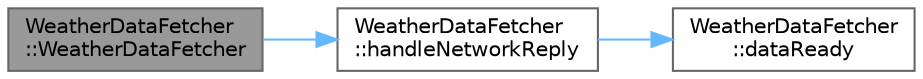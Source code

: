 digraph "WeatherDataFetcher::WeatherDataFetcher"
{
 // LATEX_PDF_SIZE
  bgcolor="transparent";
  edge [fontname=Helvetica,fontsize=10,labelfontname=Helvetica,labelfontsize=10];
  node [fontname=Helvetica,fontsize=10,shape=box,height=0.2,width=0.4];
  rankdir="LR";
  Node1 [id="Node000001",label="WeatherDataFetcher\l::WeatherDataFetcher",height=0.2,width=0.4,color="gray40", fillcolor="grey60", style="filled", fontcolor="black",tooltip="Konstruktor."];
  Node1 -> Node2 [id="edge1_Node000001_Node000002",color="steelblue1",style="solid",tooltip=" "];
  Node2 [id="Node000002",label="WeatherDataFetcher\l::handleNetworkReply",height=0.2,width=0.4,color="grey40", fillcolor="white", style="filled",URL="$class_weather_data_fetcher.html#a94e3f6ece01bade65e864ecc7ff73926",tooltip="Slot do obsługi odpowiedzi sieciowej."];
  Node2 -> Node3 [id="edge2_Node000002_Node000003",color="steelblue1",style="solid",tooltip=" "];
  Node3 [id="Node000003",label="WeatherDataFetcher\l::dataReady",height=0.2,width=0.4,color="grey40", fillcolor="white", style="filled",URL="$class_weather_data_fetcher.html#a6368d0358345a189918812165dd889b2",tooltip="Sygnał wysyłany, gdy dane są gotowe."];
}
